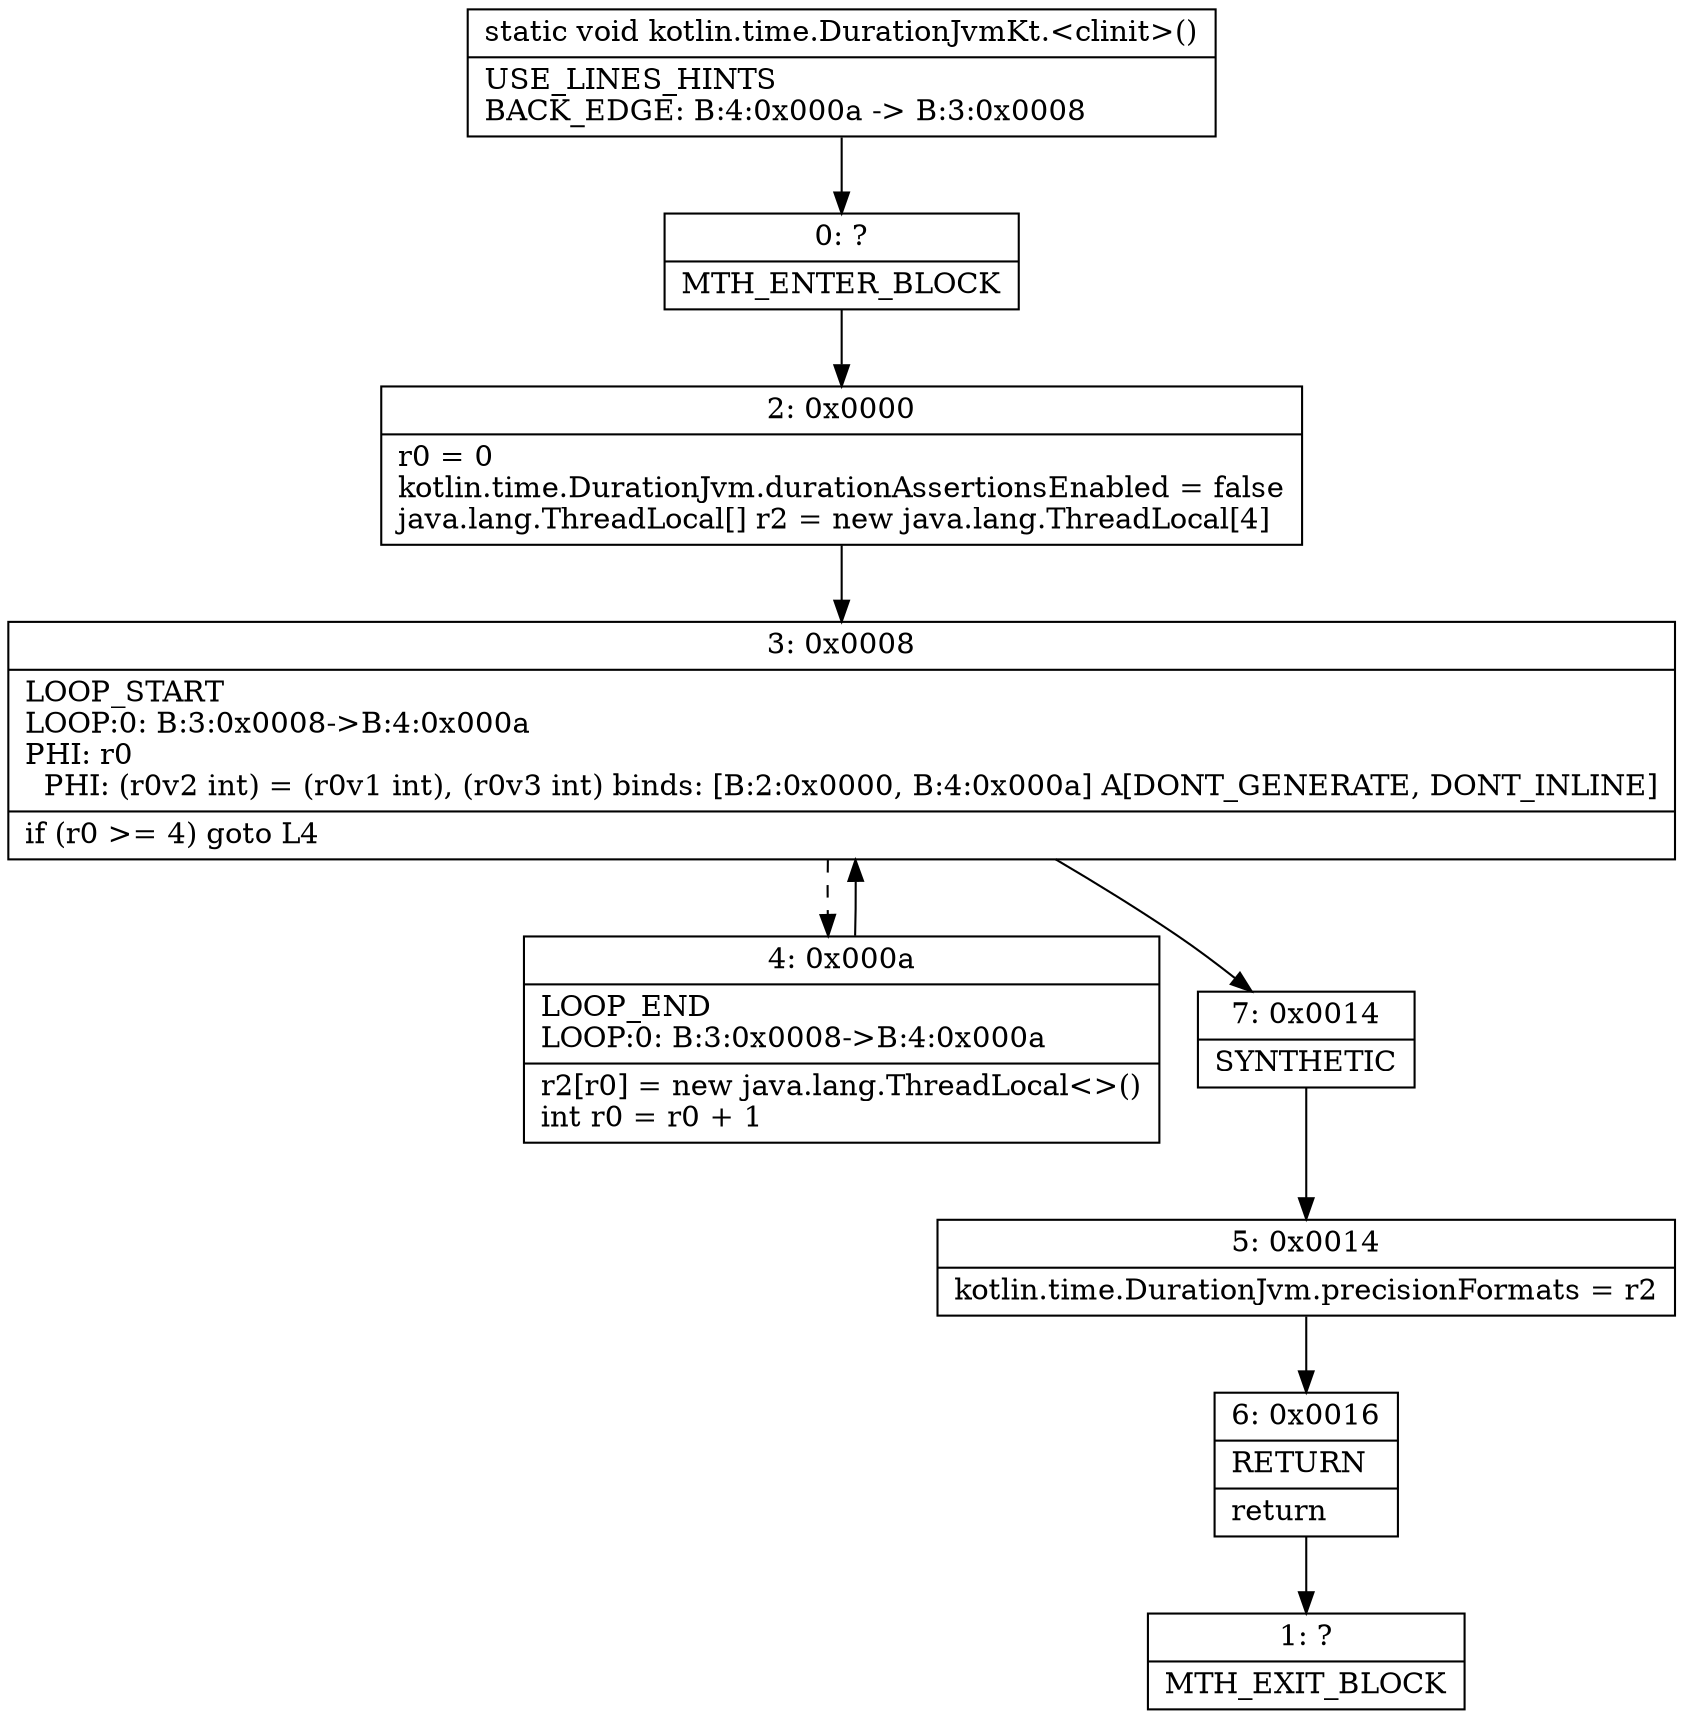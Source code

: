 digraph "CFG forkotlin.time.DurationJvmKt.\<clinit\>()V" {
Node_0 [shape=record,label="{0\:\ ?|MTH_ENTER_BLOCK\l}"];
Node_2 [shape=record,label="{2\:\ 0x0000|r0 = 0\lkotlin.time.DurationJvm.durationAssertionsEnabled = false\ljava.lang.ThreadLocal[] r2 = new java.lang.ThreadLocal[4]\l}"];
Node_3 [shape=record,label="{3\:\ 0x0008|LOOP_START\lLOOP:0: B:3:0x0008\-\>B:4:0x000a\lPHI: r0 \l  PHI: (r0v2 int) = (r0v1 int), (r0v3 int) binds: [B:2:0x0000, B:4:0x000a] A[DONT_GENERATE, DONT_INLINE]\l|if (r0 \>= 4) goto L4\l}"];
Node_4 [shape=record,label="{4\:\ 0x000a|LOOP_END\lLOOP:0: B:3:0x0008\-\>B:4:0x000a\l|r2[r0] = new java.lang.ThreadLocal\<\>()\lint r0 = r0 + 1\l}"];
Node_7 [shape=record,label="{7\:\ 0x0014|SYNTHETIC\l}"];
Node_5 [shape=record,label="{5\:\ 0x0014|kotlin.time.DurationJvm.precisionFormats = r2\l}"];
Node_6 [shape=record,label="{6\:\ 0x0016|RETURN\l|return\l}"];
Node_1 [shape=record,label="{1\:\ ?|MTH_EXIT_BLOCK\l}"];
MethodNode[shape=record,label="{static void kotlin.time.DurationJvmKt.\<clinit\>()  | USE_LINES_HINTS\lBACK_EDGE: B:4:0x000a \-\> B:3:0x0008\l}"];
MethodNode -> Node_0;Node_0 -> Node_2;
Node_2 -> Node_3;
Node_3 -> Node_4[style=dashed];
Node_3 -> Node_7;
Node_4 -> Node_3;
Node_7 -> Node_5;
Node_5 -> Node_6;
Node_6 -> Node_1;
}

